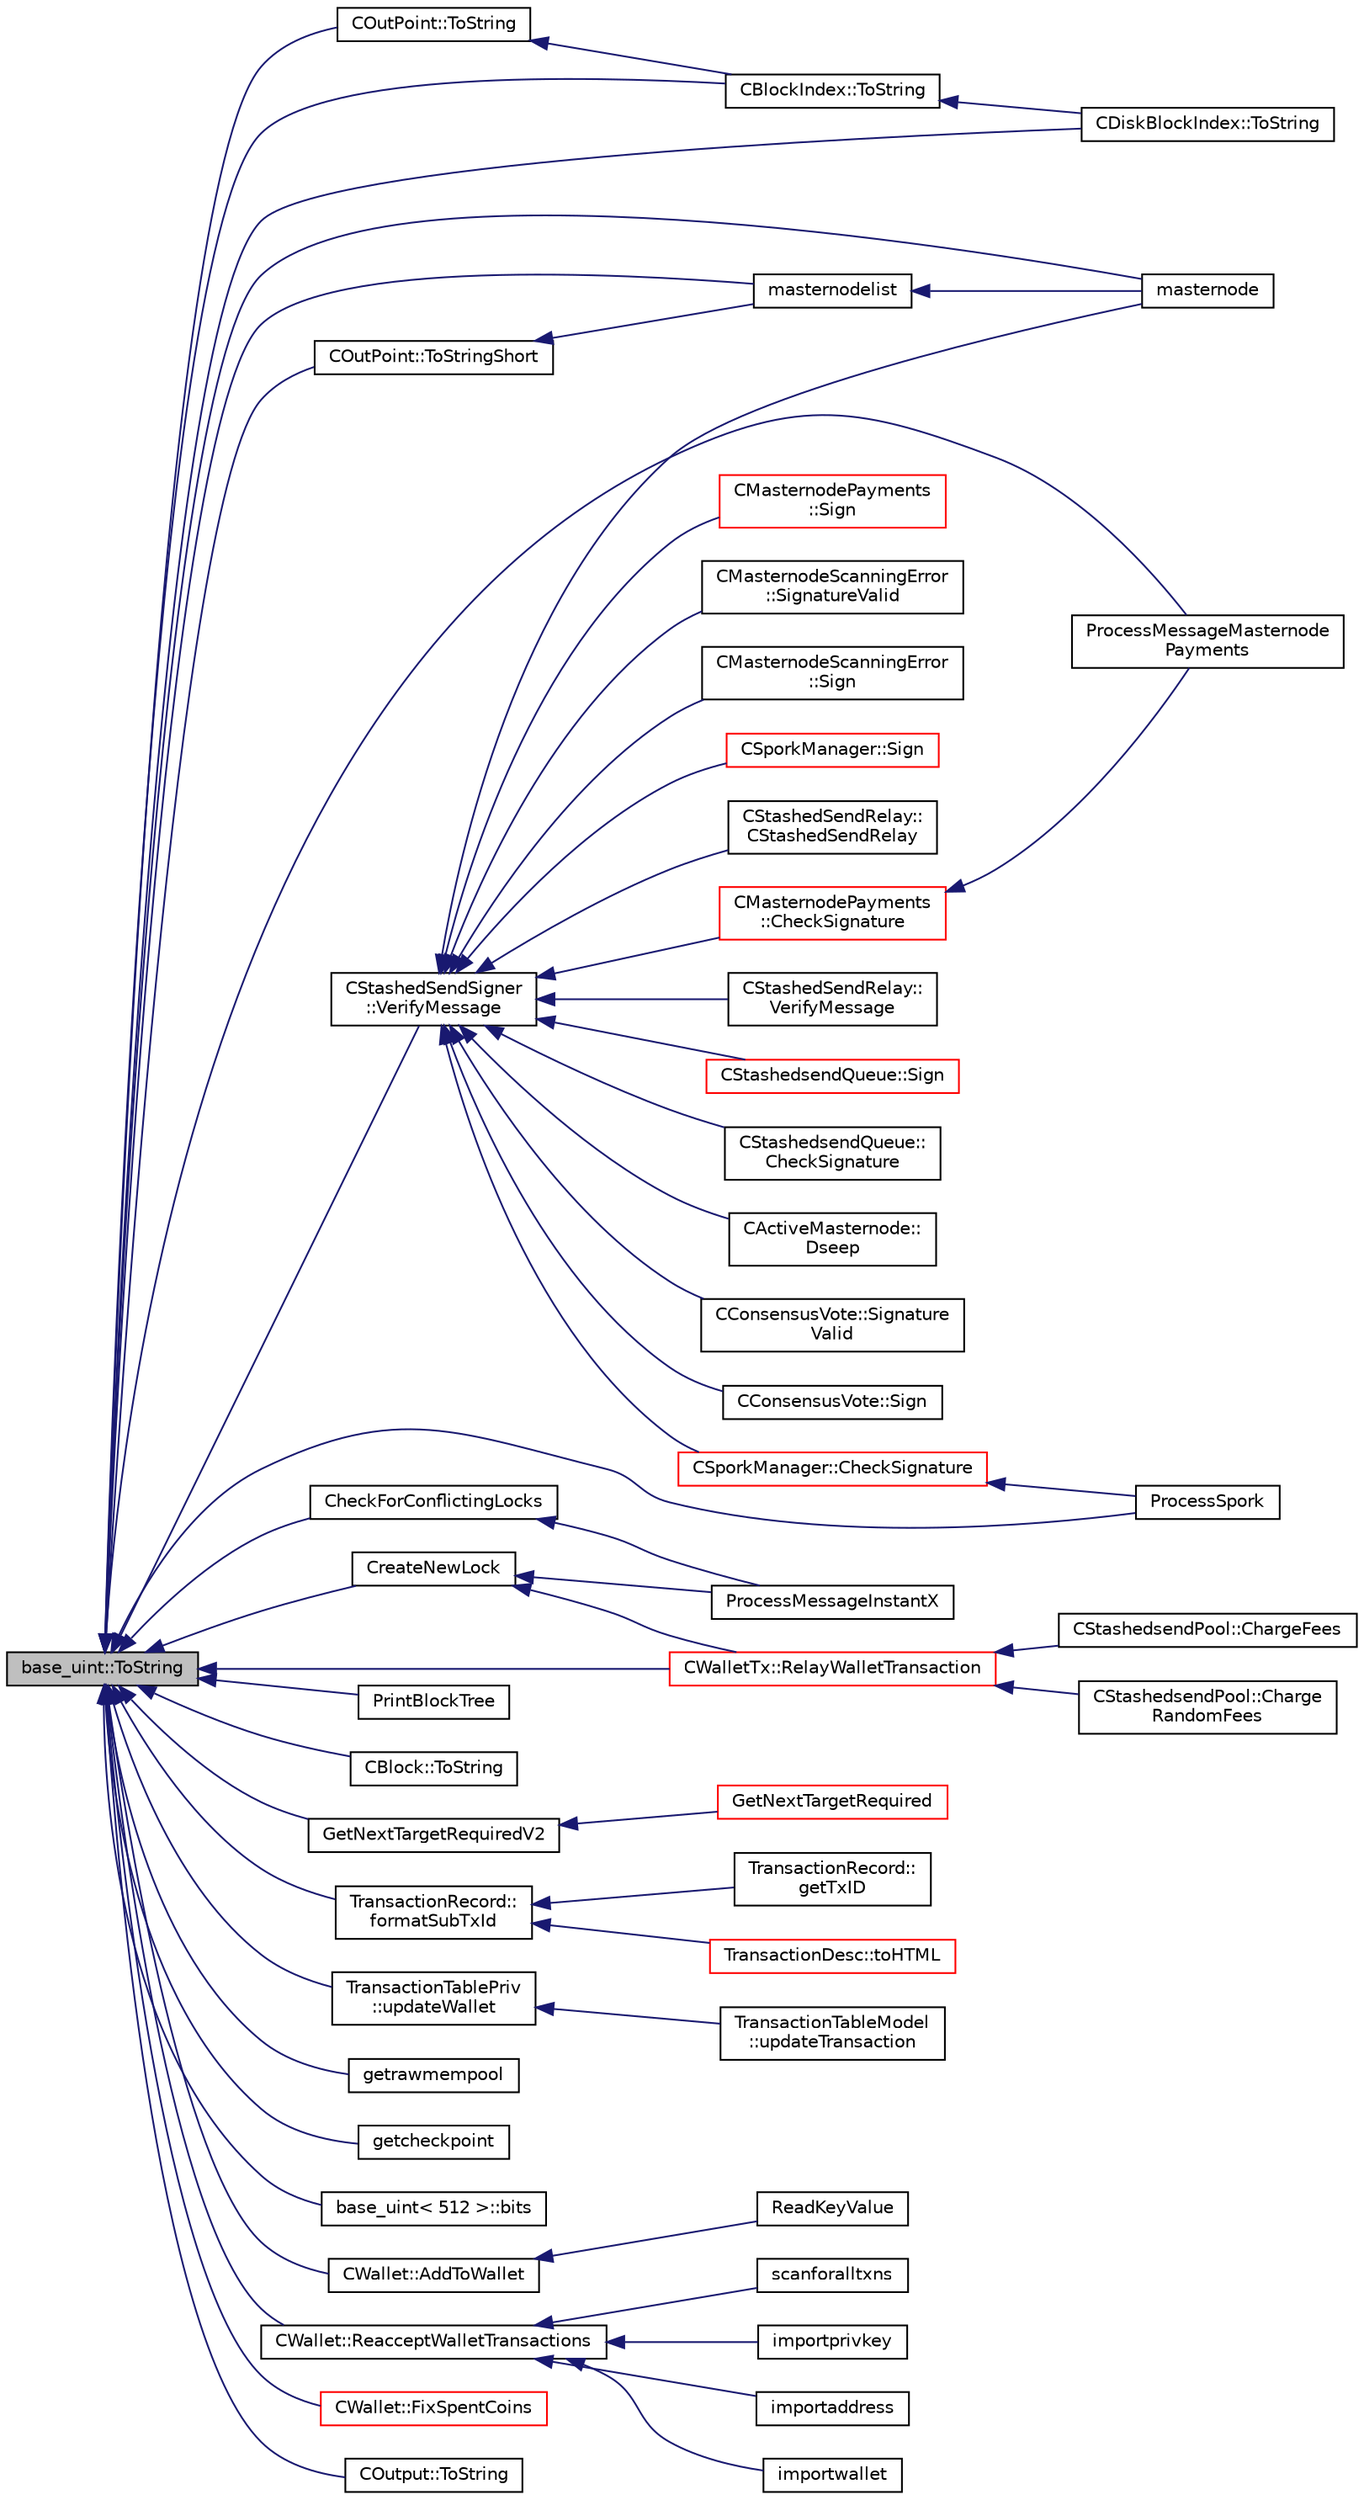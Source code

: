 digraph "base_uint::ToString"
{
  edge [fontname="Helvetica",fontsize="10",labelfontname="Helvetica",labelfontsize="10"];
  node [fontname="Helvetica",fontsize="10",shape=record];
  rankdir="LR";
  Node240 [label="base_uint::ToString",height=0.2,width=0.4,color="black", fillcolor="grey75", style="filled", fontcolor="black"];
  Node240 -> Node241 [dir="back",color="midnightblue",fontsize="10",style="solid",fontname="Helvetica"];
  Node241 [label="COutPoint::ToString",height=0.2,width=0.4,color="black", fillcolor="white", style="filled",URL="$d5/d05/class_c_out_point.html#ab0026adab6a1098cf00de05c872fbb5d"];
  Node241 -> Node242 [dir="back",color="midnightblue",fontsize="10",style="solid",fontname="Helvetica"];
  Node242 [label="CBlockIndex::ToString",height=0.2,width=0.4,color="black", fillcolor="white", style="filled",URL="$d3/dbd/class_c_block_index.html#a18258e956a4bc77dcccdb0db8f91effe"];
  Node242 -> Node243 [dir="back",color="midnightblue",fontsize="10",style="solid",fontname="Helvetica"];
  Node243 [label="CDiskBlockIndex::ToString",height=0.2,width=0.4,color="black", fillcolor="white", style="filled",URL="$d1/db1/class_c_disk_block_index.html#a347eafa0667f8641f73062b48c217d61"];
  Node240 -> Node244 [dir="back",color="midnightblue",fontsize="10",style="solid",fontname="Helvetica"];
  Node244 [label="COutPoint::ToStringShort",height=0.2,width=0.4,color="black", fillcolor="white", style="filled",URL="$d5/d05/class_c_out_point.html#a85f13609edc1f66afe82fb68f28fb8b7"];
  Node244 -> Node245 [dir="back",color="midnightblue",fontsize="10",style="solid",fontname="Helvetica"];
  Node245 [label="masternodelist",height=0.2,width=0.4,color="black", fillcolor="white", style="filled",URL="$d5/d6b/rpcstashedsend_8cpp.html#a3a7ed7e37f21eb2912afc6e776f7236c"];
  Node245 -> Node246 [dir="back",color="midnightblue",fontsize="10",style="solid",fontname="Helvetica"];
  Node246 [label="masternode",height=0.2,width=0.4,color="black", fillcolor="white", style="filled",URL="$d5/d6b/rpcstashedsend_8cpp.html#a30609e443aeb47c29ed0878d16b1b5e1"];
  Node240 -> Node247 [dir="back",color="midnightblue",fontsize="10",style="solid",fontname="Helvetica"];
  Node247 [label="CreateNewLock",height=0.2,width=0.4,color="black", fillcolor="white", style="filled",URL="$d6/d5f/instantx_8h.html#a3774b6dae3dfa0a6c85e3604e742150c"];
  Node247 -> Node248 [dir="back",color="midnightblue",fontsize="10",style="solid",fontname="Helvetica"];
  Node248 [label="ProcessMessageInstantX",height=0.2,width=0.4,color="black", fillcolor="white", style="filled",URL="$d6/d5f/instantx_8h.html#aa516cb499ead2691d8ab216a499db5d0"];
  Node247 -> Node249 [dir="back",color="midnightblue",fontsize="10",style="solid",fontname="Helvetica"];
  Node249 [label="CWalletTx::RelayWalletTransaction",height=0.2,width=0.4,color="red", fillcolor="white", style="filled",URL="$d6/d53/class_c_wallet_tx.html#aec8c50f3fcde27525485b6cd4a4e19b5"];
  Node249 -> Node250 [dir="back",color="midnightblue",fontsize="10",style="solid",fontname="Helvetica"];
  Node250 [label="CStashedsendPool::ChargeFees",height=0.2,width=0.4,color="black", fillcolor="white", style="filled",URL="$dd/d8a/class_c_stashedsend_pool.html#acd76c93879dbcbdda4ca0a253f0d9c68",tooltip="Charge fees to bad actors (Charge clients a fee if they&#39;re abusive) "];
  Node249 -> Node251 [dir="back",color="midnightblue",fontsize="10",style="solid",fontname="Helvetica"];
  Node251 [label="CStashedsendPool::Charge\lRandomFees",height=0.2,width=0.4,color="black", fillcolor="white", style="filled",URL="$dd/d8a/class_c_stashedsend_pool.html#abcf715f6e5e01039218bf4881fffc3fe",tooltip="Rarely charge fees to pay miners. "];
  Node240 -> Node253 [dir="back",color="midnightblue",fontsize="10",style="solid",fontname="Helvetica"];
  Node253 [label="CheckForConflictingLocks",height=0.2,width=0.4,color="black", fillcolor="white", style="filled",URL="$d6/d5f/instantx_8h.html#aef32a1712071881d322fdb3740c07227"];
  Node253 -> Node248 [dir="back",color="midnightblue",fontsize="10",style="solid",fontname="Helvetica"];
  Node240 -> Node254 [dir="back",color="midnightblue",fontsize="10",style="solid",fontname="Helvetica"];
  Node254 [label="PrintBlockTree",height=0.2,width=0.4,color="black", fillcolor="white", style="filled",URL="$d4/dbf/main_8h.html#aac88c75e65aa0dee60e4332dbcc16120"];
  Node240 -> Node255 [dir="back",color="midnightblue",fontsize="10",style="solid",fontname="Helvetica"];
  Node255 [label="CBlock::ToString",height=0.2,width=0.4,color="black", fillcolor="white", style="filled",URL="$d3/d51/class_c_block.html#a0e8a98f10831c00ae76b3a831c4804e5"];
  Node240 -> Node242 [dir="back",color="midnightblue",fontsize="10",style="solid",fontname="Helvetica"];
  Node240 -> Node243 [dir="back",color="midnightblue",fontsize="10",style="solid",fontname="Helvetica"];
  Node240 -> Node256 [dir="back",color="midnightblue",fontsize="10",style="solid",fontname="Helvetica"];
  Node256 [label="ProcessMessageMasternode\lPayments",height=0.2,width=0.4,color="black", fillcolor="white", style="filled",URL="$dc/d20/masternode-payments_8h.html#a8c28fb440d8031543d1de309e34c40f2"];
  Node240 -> Node257 [dir="back",color="midnightblue",fontsize="10",style="solid",fontname="Helvetica"];
  Node257 [label="GetNextTargetRequiredV2",height=0.2,width=0.4,color="black", fillcolor="white", style="filled",URL="$d7/d48/proofs_8h.html#af2f79935ec3c4e7b1e9ab32ee4da0f06",tooltip="Calculate difficulty using retarget algorithm V2 by maintaining target. "];
  Node257 -> Node258 [dir="back",color="midnightblue",fontsize="10",style="solid",fontname="Helvetica"];
  Node258 [label="GetNextTargetRequired",height=0.2,width=0.4,color="red", fillcolor="white", style="filled",URL="$d7/d48/proofs_8h.html#a868a58404bd61b6a82901f428d152bae",tooltip="Calculate difficulty using retarget algorithm by maintaining target. "];
  Node240 -> Node260 [dir="back",color="midnightblue",fontsize="10",style="solid",fontname="Helvetica"];
  Node260 [label="TransactionRecord::\lformatSubTxId",height=0.2,width=0.4,color="black", fillcolor="white", style="filled",URL="$d1/da7/class_transaction_record.html#a7664c0127a66cdc42d3d56d6a85a5f1e",tooltip="Format subtransaction id. "];
  Node260 -> Node261 [dir="back",color="midnightblue",fontsize="10",style="solid",fontname="Helvetica"];
  Node261 [label="TransactionDesc::toHTML",height=0.2,width=0.4,color="red", fillcolor="white", style="filled",URL="$d4/da9/class_transaction_desc.html#ab7c9dbb2048aae121dd9d75df86e64f4"];
  Node260 -> Node263 [dir="back",color="midnightblue",fontsize="10",style="solid",fontname="Helvetica"];
  Node263 [label="TransactionRecord::\lgetTxID",height=0.2,width=0.4,color="black", fillcolor="white", style="filled",URL="$d1/da7/class_transaction_record.html#a838d881f68f967b751e7f7707bccfffa",tooltip="Return the unique identifier for this transaction (part) "];
  Node240 -> Node264 [dir="back",color="midnightblue",fontsize="10",style="solid",fontname="Helvetica"];
  Node264 [label="TransactionTablePriv\l::updateWallet",height=0.2,width=0.4,color="black", fillcolor="white", style="filled",URL="$d2/ddb/class_transaction_table_priv.html#a5a8454ce91251c4d9eb927bf2850745c"];
  Node264 -> Node265 [dir="back",color="midnightblue",fontsize="10",style="solid",fontname="Helvetica"];
  Node265 [label="TransactionTableModel\l::updateTransaction",height=0.2,width=0.4,color="black", fillcolor="white", style="filled",URL="$d7/dfe/class_transaction_table_model.html#a8de43b3c7ba0612304906eb5a2f51a06"];
  Node240 -> Node266 [dir="back",color="midnightblue",fontsize="10",style="solid",fontname="Helvetica"];
  Node266 [label="getrawmempool",height=0.2,width=0.4,color="black", fillcolor="white", style="filled",URL="$d0/d47/rpcblockchain_8cpp.html#a6ba5d2c76833bd2f10be0e95ded53037"];
  Node240 -> Node267 [dir="back",color="midnightblue",fontsize="10",style="solid",fontname="Helvetica"];
  Node267 [label="getcheckpoint",height=0.2,width=0.4,color="black", fillcolor="white", style="filled",URL="$d0/d47/rpcblockchain_8cpp.html#a18e0cd566c85cd589c2d687fa06d77e7"];
  Node240 -> Node246 [dir="back",color="midnightblue",fontsize="10",style="solid",fontname="Helvetica"];
  Node240 -> Node245 [dir="back",color="midnightblue",fontsize="10",style="solid",fontname="Helvetica"];
  Node240 -> Node268 [dir="back",color="midnightblue",fontsize="10",style="solid",fontname="Helvetica"];
  Node268 [label="ProcessSpork",height=0.2,width=0.4,color="black", fillcolor="white", style="filled",URL="$d0/d24/spork_8h.html#a3f9c24c1f4c012152fb4422ca981610a"];
  Node240 -> Node269 [dir="back",color="midnightblue",fontsize="10",style="solid",fontname="Helvetica"];
  Node269 [label="CStashedSendSigner\l::VerifyMessage",height=0.2,width=0.4,color="black", fillcolor="white", style="filled",URL="$da/d0a/class_c_stashed_send_signer.html#a917e4eb567f2005a73ef59bafcf46bd4",tooltip="Verify the message, returns true if succcessful. "];
  Node269 -> Node270 [dir="back",color="midnightblue",fontsize="10",style="solid",fontname="Helvetica"];
  Node270 [label="CActiveMasternode::\lDseep",height=0.2,width=0.4,color="black", fillcolor="white", style="filled",URL="$d9/d29/class_c_active_masternode.html#aa14a1a9611f6b73cc3e860cda75de88c"];
  Node269 -> Node271 [dir="back",color="midnightblue",fontsize="10",style="solid",fontname="Helvetica"];
  Node271 [label="CConsensusVote::Signature\lValid",height=0.2,width=0.4,color="black", fillcolor="white", style="filled",URL="$dc/da2/class_c_consensus_vote.html#ac6550a89acee255e0035e189a42a6310"];
  Node269 -> Node272 [dir="back",color="midnightblue",fontsize="10",style="solid",fontname="Helvetica"];
  Node272 [label="CConsensusVote::Sign",height=0.2,width=0.4,color="black", fillcolor="white", style="filled",URL="$dc/da2/class_c_consensus_vote.html#a687495887aa75f5d5bb70f93ecb820d0"];
  Node269 -> Node273 [dir="back",color="midnightblue",fontsize="10",style="solid",fontname="Helvetica"];
  Node273 [label="CMasternodePayments\l::CheckSignature",height=0.2,width=0.4,color="red", fillcolor="white", style="filled",URL="$dc/d9a/class_c_masternode_payments.html#a2ca2af0178969784235c7917b226af32"];
  Node273 -> Node256 [dir="back",color="midnightblue",fontsize="10",style="solid",fontname="Helvetica"];
  Node269 -> Node275 [dir="back",color="midnightblue",fontsize="10",style="solid",fontname="Helvetica"];
  Node275 [label="CMasternodePayments\l::Sign",height=0.2,width=0.4,color="red", fillcolor="white", style="filled",URL="$dc/d9a/class_c_masternode_payments.html#a7d04afdf936b8de605ab6f478c7fad51"];
  Node269 -> Node277 [dir="back",color="midnightblue",fontsize="10",style="solid",fontname="Helvetica"];
  Node277 [label="CMasternodeScanningError\l::SignatureValid",height=0.2,width=0.4,color="black", fillcolor="white", style="filled",URL="$d0/de7/class_c_masternode_scanning_error.html#ae90fca573f70f7faa4c9f3a5db145f36"];
  Node269 -> Node278 [dir="back",color="midnightblue",fontsize="10",style="solid",fontname="Helvetica"];
  Node278 [label="CMasternodeScanningError\l::Sign",height=0.2,width=0.4,color="black", fillcolor="white", style="filled",URL="$d0/de7/class_c_masternode_scanning_error.html#afdc8ec9b08767cdf3c6a6cc819af7d09"];
  Node269 -> Node246 [dir="back",color="midnightblue",fontsize="10",style="solid",fontname="Helvetica"];
  Node269 -> Node279 [dir="back",color="midnightblue",fontsize="10",style="solid",fontname="Helvetica"];
  Node279 [label="CSporkManager::CheckSignature",height=0.2,width=0.4,color="red", fillcolor="white", style="filled",URL="$d2/d5e/class_c_spork_manager.html#a697d8c0ce5c422ea125eee96687aa7b3"];
  Node279 -> Node268 [dir="back",color="midnightblue",fontsize="10",style="solid",fontname="Helvetica"];
  Node269 -> Node281 [dir="back",color="midnightblue",fontsize="10",style="solid",fontname="Helvetica"];
  Node281 [label="CSporkManager::Sign",height=0.2,width=0.4,color="red", fillcolor="white", style="filled",URL="$d2/d5e/class_c_spork_manager.html#adf1b5d40f378c4bd3a5ea31905b11f30"];
  Node269 -> Node285 [dir="back",color="midnightblue",fontsize="10",style="solid",fontname="Helvetica"];
  Node285 [label="CStashedSendRelay::\lCStashedSendRelay",height=0.2,width=0.4,color="black", fillcolor="white", style="filled",URL="$d2/d25/class_c_stashed_send_relay.html#ac4f08ff3af1c8730a259abe6dc0972f5"];
  Node269 -> Node286 [dir="back",color="midnightblue",fontsize="10",style="solid",fontname="Helvetica"];
  Node286 [label="CStashedSendRelay::\lVerifyMessage",height=0.2,width=0.4,color="black", fillcolor="white", style="filled",URL="$d2/d25/class_c_stashed_send_relay.html#afbd1e6eeec3e89109d9fcb0d899da517"];
  Node269 -> Node287 [dir="back",color="midnightblue",fontsize="10",style="solid",fontname="Helvetica"];
  Node287 [label="CStashedsendQueue::Sign",height=0.2,width=0.4,color="red", fillcolor="white", style="filled",URL="$dd/d34/class_c_stashedsend_queue.html#a781354a3071b29fbf76df2353919933c",tooltip="Sign this Stashedsend transaction. "];
  Node269 -> Node290 [dir="back",color="midnightblue",fontsize="10",style="solid",fontname="Helvetica"];
  Node290 [label="CStashedsendQueue::\lCheckSignature",height=0.2,width=0.4,color="black", fillcolor="white", style="filled",URL="$dd/d34/class_c_stashedsend_queue.html#ac272b4813415870e369a62d267e852ca",tooltip="Check if we have a valid Masternode address. "];
  Node240 -> Node291 [dir="back",color="midnightblue",fontsize="10",style="solid",fontname="Helvetica"];
  Node291 [label="base_uint\< 512 \>::bits",height=0.2,width=0.4,color="black", fillcolor="white", style="filled",URL="$da/df7/classbase__uint.html#afe1eacc0b592cf184ac8ee0446997fbe",tooltip="Returns the position of the highest bit set plus one, or zero if the value is zero. "];
  Node240 -> Node292 [dir="back",color="midnightblue",fontsize="10",style="solid",fontname="Helvetica"];
  Node292 [label="CWallet::AddToWallet",height=0.2,width=0.4,color="black", fillcolor="white", style="filled",URL="$d2/de5/class_c_wallet.html#adf34c789fd6eab1eeed22ef16837f558"];
  Node292 -> Node293 [dir="back",color="midnightblue",fontsize="10",style="solid",fontname="Helvetica"];
  Node293 [label="ReadKeyValue",height=0.2,width=0.4,color="black", fillcolor="white", style="filled",URL="$dc/d75/walletdb_8cpp.html#ad1f171cf096f5479805a06fc20480343"];
  Node240 -> Node294 [dir="back",color="midnightblue",fontsize="10",style="solid",fontname="Helvetica"];
  Node294 [label="CWallet::ReacceptWalletTransactions",height=0.2,width=0.4,color="black", fillcolor="white", style="filled",URL="$d2/de5/class_c_wallet.html#a796c23450c8482e10e0c75ae5c1fa8ed"];
  Node294 -> Node295 [dir="back",color="midnightblue",fontsize="10",style="solid",fontname="Helvetica"];
  Node295 [label="importprivkey",height=0.2,width=0.4,color="black", fillcolor="white", style="filled",URL="$dc/dbf/rpcdump_8cpp.html#a3a6fdb974fce01220a895393d444e981"];
  Node294 -> Node296 [dir="back",color="midnightblue",fontsize="10",style="solid",fontname="Helvetica"];
  Node296 [label="importaddress",height=0.2,width=0.4,color="black", fillcolor="white", style="filled",URL="$dc/dbf/rpcdump_8cpp.html#a457bc572859c8265c72a0afd1a6db56c"];
  Node294 -> Node297 [dir="back",color="midnightblue",fontsize="10",style="solid",fontname="Helvetica"];
  Node297 [label="importwallet",height=0.2,width=0.4,color="black", fillcolor="white", style="filled",URL="$dc/dbf/rpcdump_8cpp.html#a2566d5c9dd1938b74e70398cdb3ac5c1"];
  Node294 -> Node298 [dir="back",color="midnightblue",fontsize="10",style="solid",fontname="Helvetica"];
  Node298 [label="scanforalltxns",height=0.2,width=0.4,color="black", fillcolor="white", style="filled",URL="$df/d1d/rpcwallet_8cpp.html#a798669ad37caa71ddd18f73bc5aa5841"];
  Node240 -> Node249 [dir="back",color="midnightblue",fontsize="10",style="solid",fontname="Helvetica"];
  Node240 -> Node299 [dir="back",color="midnightblue",fontsize="10",style="solid",fontname="Helvetica"];
  Node299 [label="CWallet::FixSpentCoins",height=0.2,width=0.4,color="red", fillcolor="white", style="filled",URL="$d2/de5/class_c_wallet.html#a241637cb0e658b5980037e1490d31b11"];
  Node240 -> Node302 [dir="back",color="midnightblue",fontsize="10",style="solid",fontname="Helvetica"];
  Node302 [label="COutput::ToString",height=0.2,width=0.4,color="black", fillcolor="white", style="filled",URL="$d7/d07/class_c_output.html#ad80664c1a4a4cc36e8bd52077b1bd4db"];
}

